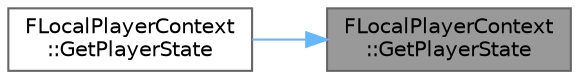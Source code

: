digraph "FLocalPlayerContext::GetPlayerState"
{
 // INTERACTIVE_SVG=YES
 // LATEX_PDF_SIZE
  bgcolor="transparent";
  edge [fontname=Helvetica,fontsize=10,labelfontname=Helvetica,labelfontsize=10];
  node [fontname=Helvetica,fontsize=10,shape=box,height=0.2,width=0.4];
  rankdir="RL";
  Node1 [id="Node000001",label="FLocalPlayerContext\l::GetPlayerState",height=0.2,width=0.4,color="gray40", fillcolor="grey60", style="filled", fontcolor="black",tooltip="Getter for the Player State."];
  Node1 -> Node2 [id="edge1_Node000001_Node000002",dir="back",color="steelblue1",style="solid",tooltip=" "];
  Node2 [id="Node000002",label="FLocalPlayerContext\l::GetPlayerState",height=0.2,width=0.4,color="grey40", fillcolor="white", style="filled",URL="$d5/db0/structFLocalPlayerContext.html#a434f710bc7a9f5b2f69a2c4380e31f9a",tooltip="Templated Getter for the Player State."];
}
